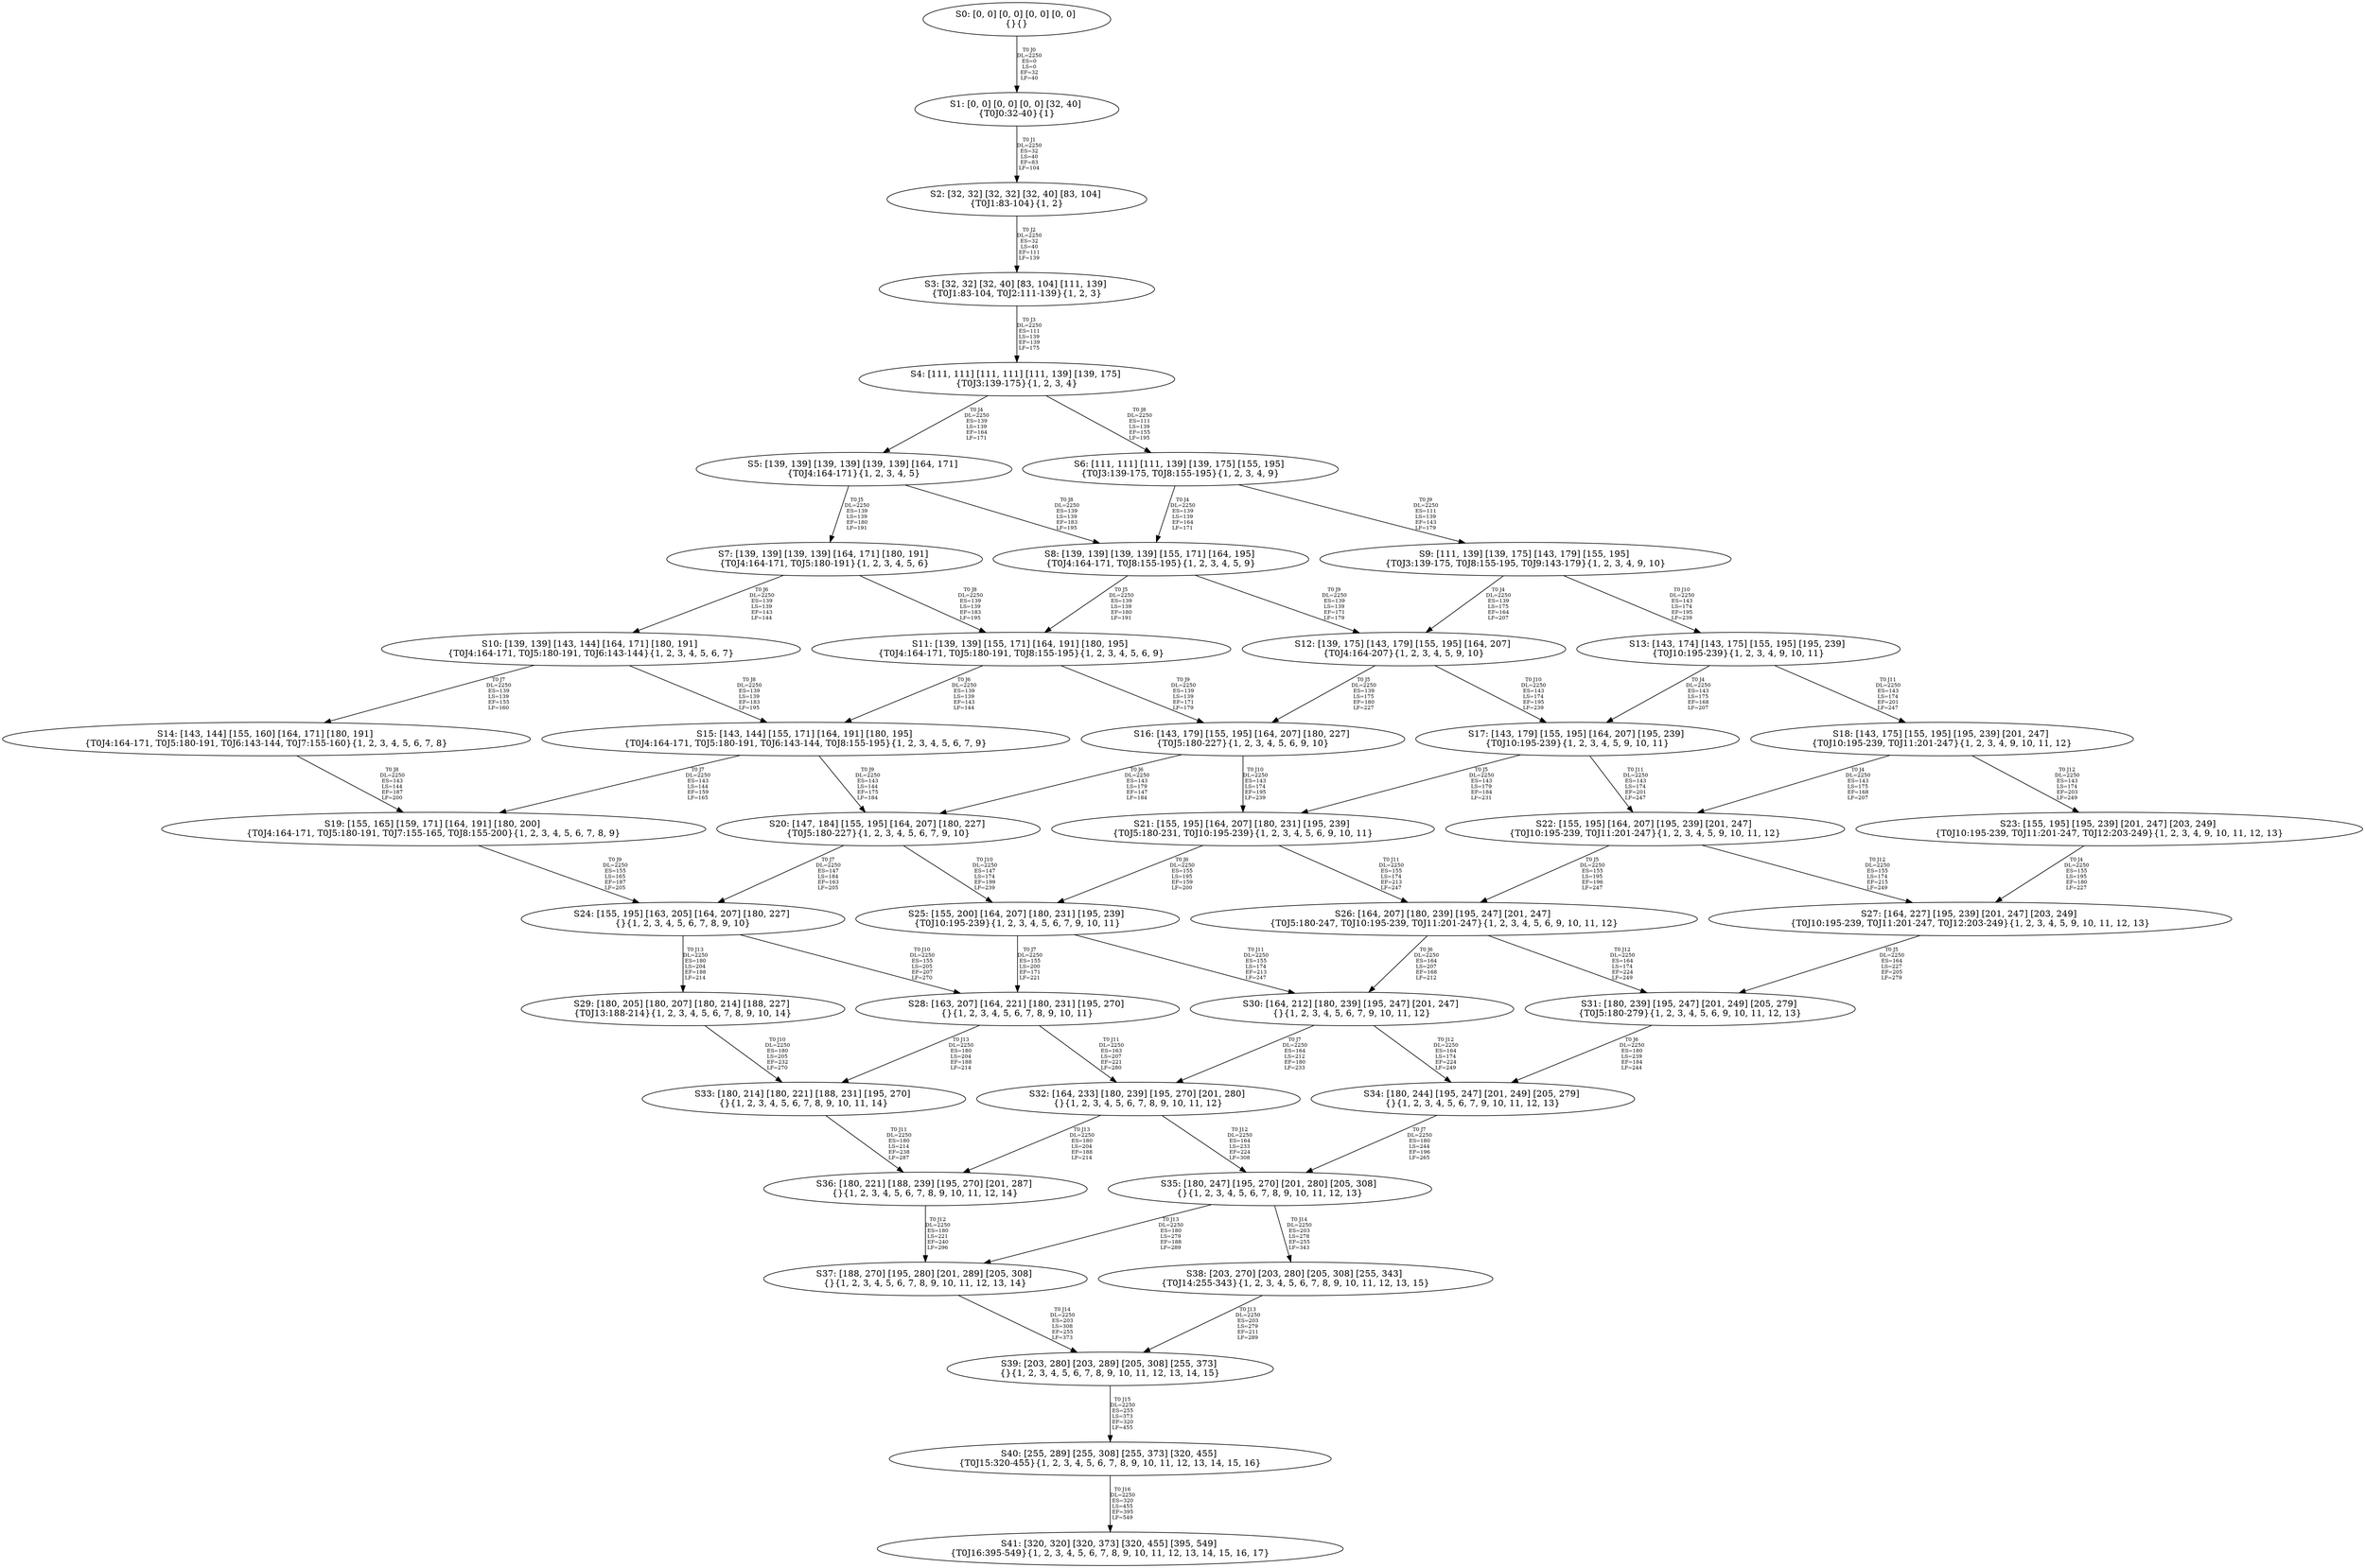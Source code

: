 digraph {
	S0[label="S0: [0, 0] [0, 0] [0, 0] [0, 0] \n{}{}"];
	S1[label="S1: [0, 0] [0, 0] [0, 0] [32, 40] \n{T0J0:32-40}{1}"];
	S2[label="S2: [32, 32] [32, 32] [32, 40] [83, 104] \n{T0J1:83-104}{1, 2}"];
	S3[label="S3: [32, 32] [32, 40] [83, 104] [111, 139] \n{T0J1:83-104, T0J2:111-139}{1, 2, 3}"];
	S4[label="S4: [111, 111] [111, 111] [111, 139] [139, 175] \n{T0J3:139-175}{1, 2, 3, 4}"];
	S5[label="S5: [139, 139] [139, 139] [139, 139] [164, 171] \n{T0J4:164-171}{1, 2, 3, 4, 5}"];
	S6[label="S6: [111, 111] [111, 139] [139, 175] [155, 195] \n{T0J3:139-175, T0J8:155-195}{1, 2, 3, 4, 9}"];
	S7[label="S7: [139, 139] [139, 139] [164, 171] [180, 191] \n{T0J4:164-171, T0J5:180-191}{1, 2, 3, 4, 5, 6}"];
	S8[label="S8: [139, 139] [139, 139] [155, 171] [164, 195] \n{T0J4:164-171, T0J8:155-195}{1, 2, 3, 4, 5, 9}"];
	S9[label="S9: [111, 139] [139, 175] [143, 179] [155, 195] \n{T0J3:139-175, T0J8:155-195, T0J9:143-179}{1, 2, 3, 4, 9, 10}"];
	S10[label="S10: [139, 139] [143, 144] [164, 171] [180, 191] \n{T0J4:164-171, T0J5:180-191, T0J6:143-144}{1, 2, 3, 4, 5, 6, 7}"];
	S11[label="S11: [139, 139] [155, 171] [164, 191] [180, 195] \n{T0J4:164-171, T0J5:180-191, T0J8:155-195}{1, 2, 3, 4, 5, 6, 9}"];
	S12[label="S12: [139, 175] [143, 179] [155, 195] [164, 207] \n{T0J4:164-207}{1, 2, 3, 4, 5, 9, 10}"];
	S13[label="S13: [143, 174] [143, 175] [155, 195] [195, 239] \n{T0J10:195-239}{1, 2, 3, 4, 9, 10, 11}"];
	S14[label="S14: [143, 144] [155, 160] [164, 171] [180, 191] \n{T0J4:164-171, T0J5:180-191, T0J6:143-144, T0J7:155-160}{1, 2, 3, 4, 5, 6, 7, 8}"];
	S15[label="S15: [143, 144] [155, 171] [164, 191] [180, 195] \n{T0J4:164-171, T0J5:180-191, T0J6:143-144, T0J8:155-195}{1, 2, 3, 4, 5, 6, 7, 9}"];
	S16[label="S16: [143, 179] [155, 195] [164, 207] [180, 227] \n{T0J5:180-227}{1, 2, 3, 4, 5, 6, 9, 10}"];
	S17[label="S17: [143, 179] [155, 195] [164, 207] [195, 239] \n{T0J10:195-239}{1, 2, 3, 4, 5, 9, 10, 11}"];
	S18[label="S18: [143, 175] [155, 195] [195, 239] [201, 247] \n{T0J10:195-239, T0J11:201-247}{1, 2, 3, 4, 9, 10, 11, 12}"];
	S19[label="S19: [155, 165] [159, 171] [164, 191] [180, 200] \n{T0J4:164-171, T0J5:180-191, T0J7:155-165, T0J8:155-200}{1, 2, 3, 4, 5, 6, 7, 8, 9}"];
	S20[label="S20: [147, 184] [155, 195] [164, 207] [180, 227] \n{T0J5:180-227}{1, 2, 3, 4, 5, 6, 7, 9, 10}"];
	S21[label="S21: [155, 195] [164, 207] [180, 231] [195, 239] \n{T0J5:180-231, T0J10:195-239}{1, 2, 3, 4, 5, 6, 9, 10, 11}"];
	S22[label="S22: [155, 195] [164, 207] [195, 239] [201, 247] \n{T0J10:195-239, T0J11:201-247}{1, 2, 3, 4, 5, 9, 10, 11, 12}"];
	S23[label="S23: [155, 195] [195, 239] [201, 247] [203, 249] \n{T0J10:195-239, T0J11:201-247, T0J12:203-249}{1, 2, 3, 4, 9, 10, 11, 12, 13}"];
	S24[label="S24: [155, 195] [163, 205] [164, 207] [180, 227] \n{}{1, 2, 3, 4, 5, 6, 7, 8, 9, 10}"];
	S25[label="S25: [155, 200] [164, 207] [180, 231] [195, 239] \n{T0J10:195-239}{1, 2, 3, 4, 5, 6, 7, 9, 10, 11}"];
	S26[label="S26: [164, 207] [180, 239] [195, 247] [201, 247] \n{T0J5:180-247, T0J10:195-239, T0J11:201-247}{1, 2, 3, 4, 5, 6, 9, 10, 11, 12}"];
	S27[label="S27: [164, 227] [195, 239] [201, 247] [203, 249] \n{T0J10:195-239, T0J11:201-247, T0J12:203-249}{1, 2, 3, 4, 5, 9, 10, 11, 12, 13}"];
	S28[label="S28: [163, 207] [164, 221] [180, 231] [195, 270] \n{}{1, 2, 3, 4, 5, 6, 7, 8, 9, 10, 11}"];
	S29[label="S29: [180, 205] [180, 207] [180, 214] [188, 227] \n{T0J13:188-214}{1, 2, 3, 4, 5, 6, 7, 8, 9, 10, 14}"];
	S30[label="S30: [164, 212] [180, 239] [195, 247] [201, 247] \n{}{1, 2, 3, 4, 5, 6, 7, 9, 10, 11, 12}"];
	S31[label="S31: [180, 239] [195, 247] [201, 249] [205, 279] \n{T0J5:180-279}{1, 2, 3, 4, 5, 6, 9, 10, 11, 12, 13}"];
	S32[label="S32: [164, 233] [180, 239] [195, 270] [201, 280] \n{}{1, 2, 3, 4, 5, 6, 7, 8, 9, 10, 11, 12}"];
	S33[label="S33: [180, 214] [180, 221] [188, 231] [195, 270] \n{}{1, 2, 3, 4, 5, 6, 7, 8, 9, 10, 11, 14}"];
	S34[label="S34: [180, 244] [195, 247] [201, 249] [205, 279] \n{}{1, 2, 3, 4, 5, 6, 7, 9, 10, 11, 12, 13}"];
	S35[label="S35: [180, 247] [195, 270] [201, 280] [205, 308] \n{}{1, 2, 3, 4, 5, 6, 7, 8, 9, 10, 11, 12, 13}"];
	S36[label="S36: [180, 221] [188, 239] [195, 270] [201, 287] \n{}{1, 2, 3, 4, 5, 6, 7, 8, 9, 10, 11, 12, 14}"];
	S37[label="S37: [188, 270] [195, 280] [201, 289] [205, 308] \n{}{1, 2, 3, 4, 5, 6, 7, 8, 9, 10, 11, 12, 13, 14}"];
	S38[label="S38: [203, 270] [203, 280] [205, 308] [255, 343] \n{T0J14:255-343}{1, 2, 3, 4, 5, 6, 7, 8, 9, 10, 11, 12, 13, 15}"];
	S39[label="S39: [203, 280] [203, 289] [205, 308] [255, 373] \n{}{1, 2, 3, 4, 5, 6, 7, 8, 9, 10, 11, 12, 13, 14, 15}"];
	S40[label="S40: [255, 289] [255, 308] [255, 373] [320, 455] \n{T0J15:320-455}{1, 2, 3, 4, 5, 6, 7, 8, 9, 10, 11, 12, 13, 14, 15, 16}"];
	S41[label="S41: [320, 320] [320, 373] [320, 455] [395, 549] \n{T0J16:395-549}{1, 2, 3, 4, 5, 6, 7, 8, 9, 10, 11, 12, 13, 14, 15, 16, 17}"];
	S0 -> S1[label="T0 J0\nDL=2250\nES=0\nLS=0\nEF=32\nLF=40",fontsize=8];
	S1 -> S2[label="T0 J1\nDL=2250\nES=32\nLS=40\nEF=83\nLF=104",fontsize=8];
	S2 -> S3[label="T0 J2\nDL=2250\nES=32\nLS=40\nEF=111\nLF=139",fontsize=8];
	S3 -> S4[label="T0 J3\nDL=2250\nES=111\nLS=139\nEF=139\nLF=175",fontsize=8];
	S4 -> S5[label="T0 J4\nDL=2250\nES=139\nLS=139\nEF=164\nLF=171",fontsize=8];
	S4 -> S6[label="T0 J8\nDL=2250\nES=111\nLS=139\nEF=155\nLF=195",fontsize=8];
	S5 -> S7[label="T0 J5\nDL=2250\nES=139\nLS=139\nEF=180\nLF=191",fontsize=8];
	S5 -> S8[label="T0 J8\nDL=2250\nES=139\nLS=139\nEF=183\nLF=195",fontsize=8];
	S6 -> S8[label="T0 J4\nDL=2250\nES=139\nLS=139\nEF=164\nLF=171",fontsize=8];
	S6 -> S9[label="T0 J9\nDL=2250\nES=111\nLS=139\nEF=143\nLF=179",fontsize=8];
	S7 -> S10[label="T0 J6\nDL=2250\nES=139\nLS=139\nEF=143\nLF=144",fontsize=8];
	S7 -> S11[label="T0 J8\nDL=2250\nES=139\nLS=139\nEF=183\nLF=195",fontsize=8];
	S8 -> S11[label="T0 J5\nDL=2250\nES=139\nLS=139\nEF=180\nLF=191",fontsize=8];
	S8 -> S12[label="T0 J9\nDL=2250\nES=139\nLS=139\nEF=171\nLF=179",fontsize=8];
	S9 -> S12[label="T0 J4\nDL=2250\nES=139\nLS=175\nEF=164\nLF=207",fontsize=8];
	S9 -> S13[label="T0 J10\nDL=2250\nES=143\nLS=174\nEF=195\nLF=239",fontsize=8];
	S10 -> S14[label="T0 J7\nDL=2250\nES=139\nLS=139\nEF=155\nLF=160",fontsize=8];
	S10 -> S15[label="T0 J8\nDL=2250\nES=139\nLS=139\nEF=183\nLF=195",fontsize=8];
	S11 -> S15[label="T0 J6\nDL=2250\nES=139\nLS=139\nEF=143\nLF=144",fontsize=8];
	S11 -> S16[label="T0 J9\nDL=2250\nES=139\nLS=139\nEF=171\nLF=179",fontsize=8];
	S12 -> S16[label="T0 J5\nDL=2250\nES=139\nLS=175\nEF=180\nLF=227",fontsize=8];
	S12 -> S17[label="T0 J10\nDL=2250\nES=143\nLS=174\nEF=195\nLF=239",fontsize=8];
	S13 -> S17[label="T0 J4\nDL=2250\nES=143\nLS=175\nEF=168\nLF=207",fontsize=8];
	S13 -> S18[label="T0 J11\nDL=2250\nES=143\nLS=174\nEF=201\nLF=247",fontsize=8];
	S14 -> S19[label="T0 J8\nDL=2250\nES=143\nLS=144\nEF=187\nLF=200",fontsize=8];
	S15 -> S19[label="T0 J7\nDL=2250\nES=143\nLS=144\nEF=159\nLF=165",fontsize=8];
	S15 -> S20[label="T0 J9\nDL=2250\nES=143\nLS=144\nEF=175\nLF=184",fontsize=8];
	S16 -> S20[label="T0 J6\nDL=2250\nES=143\nLS=179\nEF=147\nLF=184",fontsize=8];
	S16 -> S21[label="T0 J10\nDL=2250\nES=143\nLS=174\nEF=195\nLF=239",fontsize=8];
	S17 -> S21[label="T0 J5\nDL=2250\nES=143\nLS=179\nEF=184\nLF=231",fontsize=8];
	S17 -> S22[label="T0 J11\nDL=2250\nES=143\nLS=174\nEF=201\nLF=247",fontsize=8];
	S18 -> S22[label="T0 J4\nDL=2250\nES=143\nLS=175\nEF=168\nLF=207",fontsize=8];
	S18 -> S23[label="T0 J12\nDL=2250\nES=143\nLS=174\nEF=203\nLF=249",fontsize=8];
	S19 -> S24[label="T0 J9\nDL=2250\nES=155\nLS=165\nEF=187\nLF=205",fontsize=8];
	S20 -> S24[label="T0 J7\nDL=2250\nES=147\nLS=184\nEF=163\nLF=205",fontsize=8];
	S20 -> S25[label="T0 J10\nDL=2250\nES=147\nLS=174\nEF=199\nLF=239",fontsize=8];
	S21 -> S25[label="T0 J6\nDL=2250\nES=155\nLS=195\nEF=159\nLF=200",fontsize=8];
	S21 -> S26[label="T0 J11\nDL=2250\nES=155\nLS=174\nEF=213\nLF=247",fontsize=8];
	S22 -> S26[label="T0 J5\nDL=2250\nES=155\nLS=195\nEF=196\nLF=247",fontsize=8];
	S22 -> S27[label="T0 J12\nDL=2250\nES=155\nLS=174\nEF=215\nLF=249",fontsize=8];
	S23 -> S27[label="T0 J4\nDL=2250\nES=155\nLS=195\nEF=180\nLF=227",fontsize=8];
	S24 -> S28[label="T0 J10\nDL=2250\nES=155\nLS=205\nEF=207\nLF=270",fontsize=8];
	S24 -> S29[label="T0 J13\nDL=2250\nES=180\nLS=204\nEF=188\nLF=214",fontsize=8];
	S25 -> S28[label="T0 J7\nDL=2250\nES=155\nLS=200\nEF=171\nLF=221",fontsize=8];
	S25 -> S30[label="T0 J11\nDL=2250\nES=155\nLS=174\nEF=213\nLF=247",fontsize=8];
	S26 -> S30[label="T0 J6\nDL=2250\nES=164\nLS=207\nEF=168\nLF=212",fontsize=8];
	S26 -> S31[label="T0 J12\nDL=2250\nES=164\nLS=174\nEF=224\nLF=249",fontsize=8];
	S27 -> S31[label="T0 J5\nDL=2250\nES=164\nLS=227\nEF=205\nLF=279",fontsize=8];
	S28 -> S32[label="T0 J11\nDL=2250\nES=163\nLS=207\nEF=221\nLF=280",fontsize=8];
	S28 -> S33[label="T0 J13\nDL=2250\nES=180\nLS=204\nEF=188\nLF=214",fontsize=8];
	S29 -> S33[label="T0 J10\nDL=2250\nES=180\nLS=205\nEF=232\nLF=270",fontsize=8];
	S30 -> S32[label="T0 J7\nDL=2250\nES=164\nLS=212\nEF=180\nLF=233",fontsize=8];
	S30 -> S34[label="T0 J12\nDL=2250\nES=164\nLS=174\nEF=224\nLF=249",fontsize=8];
	S31 -> S34[label="T0 J6\nDL=2250\nES=180\nLS=239\nEF=184\nLF=244",fontsize=8];
	S32 -> S35[label="T0 J12\nDL=2250\nES=164\nLS=233\nEF=224\nLF=308",fontsize=8];
	S32 -> S36[label="T0 J13\nDL=2250\nES=180\nLS=204\nEF=188\nLF=214",fontsize=8];
	S33 -> S36[label="T0 J11\nDL=2250\nES=180\nLS=214\nEF=238\nLF=287",fontsize=8];
	S34 -> S35[label="T0 J7\nDL=2250\nES=180\nLS=244\nEF=196\nLF=265",fontsize=8];
	S35 -> S37[label="T0 J13\nDL=2250\nES=180\nLS=279\nEF=188\nLF=289",fontsize=8];
	S35 -> S38[label="T0 J14\nDL=2250\nES=203\nLS=278\nEF=255\nLF=343",fontsize=8];
	S36 -> S37[label="T0 J12\nDL=2250\nES=180\nLS=221\nEF=240\nLF=296",fontsize=8];
	S37 -> S39[label="T0 J14\nDL=2250\nES=203\nLS=308\nEF=255\nLF=373",fontsize=8];
	S38 -> S39[label="T0 J13\nDL=2250\nES=203\nLS=279\nEF=211\nLF=289",fontsize=8];
	S39 -> S40[label="T0 J15\nDL=2250\nES=255\nLS=373\nEF=320\nLF=455",fontsize=8];
	S40 -> S41[label="T0 J16\nDL=2250\nES=320\nLS=455\nEF=395\nLF=549",fontsize=8];
}
